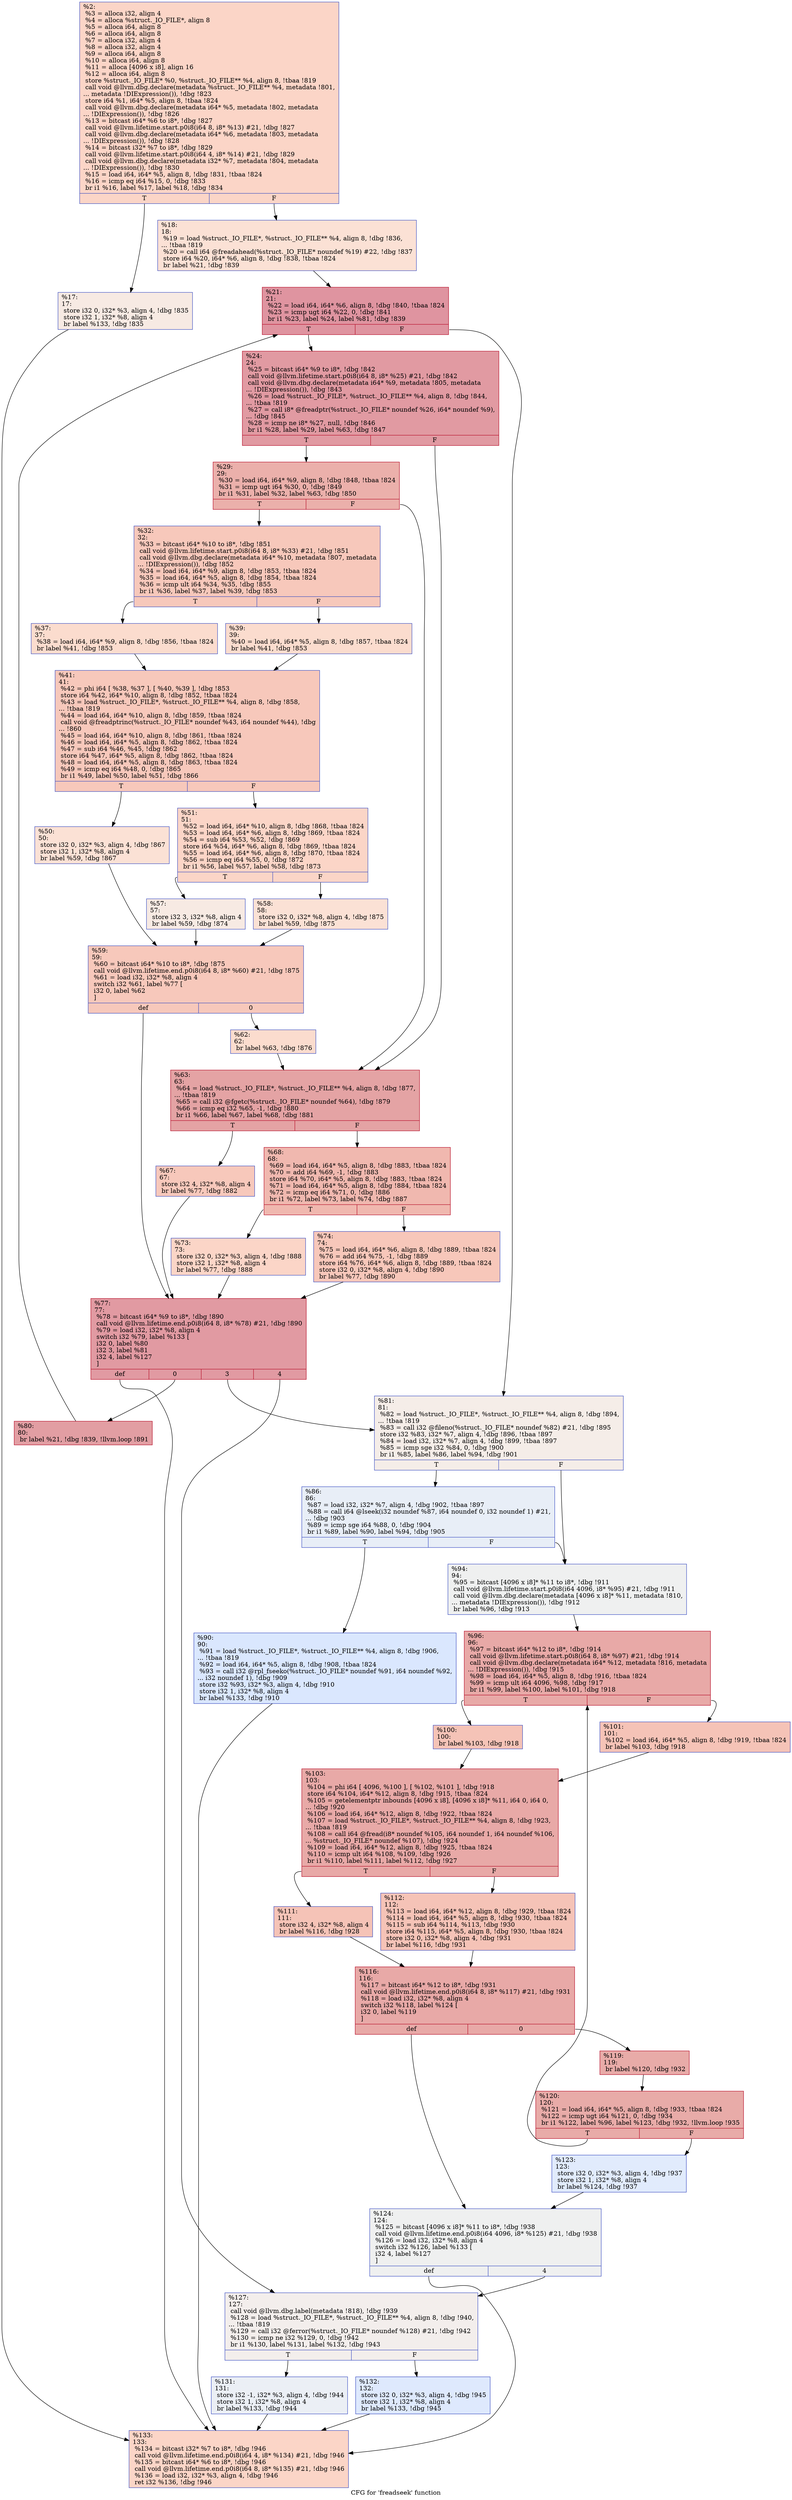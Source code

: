 digraph "CFG for 'freadseek' function" {
	label="CFG for 'freadseek' function";

	Node0x11dd4f0 [shape=record,color="#3d50c3ff", style=filled, fillcolor="#f5a08170",label="{%2:\l  %3 = alloca i32, align 4\l  %4 = alloca %struct._IO_FILE*, align 8\l  %5 = alloca i64, align 8\l  %6 = alloca i64, align 8\l  %7 = alloca i32, align 4\l  %8 = alloca i32, align 4\l  %9 = alloca i64, align 8\l  %10 = alloca i64, align 8\l  %11 = alloca [4096 x i8], align 16\l  %12 = alloca i64, align 8\l  store %struct._IO_FILE* %0, %struct._IO_FILE** %4, align 8, !tbaa !819\l  call void @llvm.dbg.declare(metadata %struct._IO_FILE** %4, metadata !801,\l... metadata !DIExpression()), !dbg !823\l  store i64 %1, i64* %5, align 8, !tbaa !824\l  call void @llvm.dbg.declare(metadata i64* %5, metadata !802, metadata\l... !DIExpression()), !dbg !826\l  %13 = bitcast i64* %6 to i8*, !dbg !827\l  call void @llvm.lifetime.start.p0i8(i64 8, i8* %13) #21, !dbg !827\l  call void @llvm.dbg.declare(metadata i64* %6, metadata !803, metadata\l... !DIExpression()), !dbg !828\l  %14 = bitcast i32* %7 to i8*, !dbg !829\l  call void @llvm.lifetime.start.p0i8(i64 4, i8* %14) #21, !dbg !829\l  call void @llvm.dbg.declare(metadata i32* %7, metadata !804, metadata\l... !DIExpression()), !dbg !830\l  %15 = load i64, i64* %5, align 8, !dbg !831, !tbaa !824\l  %16 = icmp eq i64 %15, 0, !dbg !833\l  br i1 %16, label %17, label %18, !dbg !834\l|{<s0>T|<s1>F}}"];
	Node0x11dd4f0:s0 -> Node0x11e0fd0;
	Node0x11dd4f0:s1 -> Node0x11e1020;
	Node0x11e0fd0 [shape=record,color="#3d50c3ff", style=filled, fillcolor="#eed0c070",label="{%17:\l17:                                               \l  store i32 0, i32* %3, align 4, !dbg !835\l  store i32 1, i32* %8, align 4\l  br label %133, !dbg !835\l}"];
	Node0x11e0fd0 -> Node0x11e1c50;
	Node0x11e1020 [shape=record,color="#3d50c3ff", style=filled, fillcolor="#f7bca170",label="{%18:\l18:                                               \l  %19 = load %struct._IO_FILE*, %struct._IO_FILE** %4, align 8, !dbg !836,\l... !tbaa !819\l  %20 = call i64 @freadahead(%struct._IO_FILE* noundef %19) #22, !dbg !837\l  store i64 %20, i64* %6, align 8, !dbg !838, !tbaa !824\l  br label %21, !dbg !839\l}"];
	Node0x11e1020 -> Node0x11e1070;
	Node0x11e1070 [shape=record,color="#b70d28ff", style=filled, fillcolor="#b70d2870",label="{%21:\l21:                                               \l  %22 = load i64, i64* %6, align 8, !dbg !840, !tbaa !824\l  %23 = icmp ugt i64 %22, 0, !dbg !841\l  br i1 %23, label %24, label %81, !dbg !839\l|{<s0>T|<s1>F}}"];
	Node0x11e1070:s0 -> Node0x11e10c0;
	Node0x11e1070:s1 -> Node0x11e16b0;
	Node0x11e10c0 [shape=record,color="#b70d28ff", style=filled, fillcolor="#bb1b2c70",label="{%24:\l24:                                               \l  %25 = bitcast i64* %9 to i8*, !dbg !842\l  call void @llvm.lifetime.start.p0i8(i64 8, i8* %25) #21, !dbg !842\l  call void @llvm.dbg.declare(metadata i64* %9, metadata !805, metadata\l... !DIExpression()), !dbg !843\l  %26 = load %struct._IO_FILE*, %struct._IO_FILE** %4, align 8, !dbg !844,\l... !tbaa !819\l  %27 = call i8* @freadptr(%struct._IO_FILE* noundef %26, i64* noundef %9),\l... !dbg !845\l  %28 = icmp ne i8* %27, null, !dbg !846\l  br i1 %28, label %29, label %63, !dbg !847\l|{<s0>T|<s1>F}}"];
	Node0x11e10c0:s0 -> Node0x11e1110;
	Node0x11e10c0:s1 -> Node0x11e1480;
	Node0x11e1110 [shape=record,color="#b70d28ff", style=filled, fillcolor="#d24b4070",label="{%29:\l29:                                               \l  %30 = load i64, i64* %9, align 8, !dbg !848, !tbaa !824\l  %31 = icmp ugt i64 %30, 0, !dbg !849\l  br i1 %31, label %32, label %63, !dbg !850\l|{<s0>T|<s1>F}}"];
	Node0x11e1110:s0 -> Node0x11e1160;
	Node0x11e1110:s1 -> Node0x11e1480;
	Node0x11e1160 [shape=record,color="#3d50c3ff", style=filled, fillcolor="#ed836670",label="{%32:\l32:                                               \l  %33 = bitcast i64* %10 to i8*, !dbg !851\l  call void @llvm.lifetime.start.p0i8(i64 8, i8* %33) #21, !dbg !851\l  call void @llvm.dbg.declare(metadata i64* %10, metadata !807, metadata\l... !DIExpression()), !dbg !852\l  %34 = load i64, i64* %9, align 8, !dbg !853, !tbaa !824\l  %35 = load i64, i64* %5, align 8, !dbg !854, !tbaa !824\l  %36 = icmp ult i64 %34, %35, !dbg !855\l  br i1 %36, label %37, label %39, !dbg !853\l|{<s0>T|<s1>F}}"];
	Node0x11e1160:s0 -> Node0x11e11b0;
	Node0x11e1160:s1 -> Node0x11e1200;
	Node0x11e11b0 [shape=record,color="#3d50c3ff", style=filled, fillcolor="#f7af9170",label="{%37:\l37:                                               \l  %38 = load i64, i64* %9, align 8, !dbg !856, !tbaa !824\l  br label %41, !dbg !853\l}"];
	Node0x11e11b0 -> Node0x11e1250;
	Node0x11e1200 [shape=record,color="#3d50c3ff", style=filled, fillcolor="#f7af9170",label="{%39:\l39:                                               \l  %40 = load i64, i64* %5, align 8, !dbg !857, !tbaa !824\l  br label %41, !dbg !853\l}"];
	Node0x11e1200 -> Node0x11e1250;
	Node0x11e1250 [shape=record,color="#3d50c3ff", style=filled, fillcolor="#ed836670",label="{%41:\l41:                                               \l  %42 = phi i64 [ %38, %37 ], [ %40, %39 ], !dbg !853\l  store i64 %42, i64* %10, align 8, !dbg !852, !tbaa !824\l  %43 = load %struct._IO_FILE*, %struct._IO_FILE** %4, align 8, !dbg !858,\l... !tbaa !819\l  %44 = load i64, i64* %10, align 8, !dbg !859, !tbaa !824\l  call void @freadptrinc(%struct._IO_FILE* noundef %43, i64 noundef %44), !dbg\l... !860\l  %45 = load i64, i64* %10, align 8, !dbg !861, !tbaa !824\l  %46 = load i64, i64* %5, align 8, !dbg !862, !tbaa !824\l  %47 = sub i64 %46, %45, !dbg !862\l  store i64 %47, i64* %5, align 8, !dbg !862, !tbaa !824\l  %48 = load i64, i64* %5, align 8, !dbg !863, !tbaa !824\l  %49 = icmp eq i64 %48, 0, !dbg !865\l  br i1 %49, label %50, label %51, !dbg !866\l|{<s0>T|<s1>F}}"];
	Node0x11e1250:s0 -> Node0x11e12a0;
	Node0x11e1250:s1 -> Node0x11e12f0;
	Node0x11e12a0 [shape=record,color="#3d50c3ff", style=filled, fillcolor="#f7bca170",label="{%50:\l50:                                               \l  store i32 0, i32* %3, align 4, !dbg !867\l  store i32 1, i32* %8, align 4\l  br label %59, !dbg !867\l}"];
	Node0x11e12a0 -> Node0x11e13e0;
	Node0x11e12f0 [shape=record,color="#3d50c3ff", style=filled, fillcolor="#f5a08170",label="{%51:\l51:                                               \l  %52 = load i64, i64* %10, align 8, !dbg !868, !tbaa !824\l  %53 = load i64, i64* %6, align 8, !dbg !869, !tbaa !824\l  %54 = sub i64 %53, %52, !dbg !869\l  store i64 %54, i64* %6, align 8, !dbg !869, !tbaa !824\l  %55 = load i64, i64* %6, align 8, !dbg !870, !tbaa !824\l  %56 = icmp eq i64 %55, 0, !dbg !872\l  br i1 %56, label %57, label %58, !dbg !873\l|{<s0>T|<s1>F}}"];
	Node0x11e12f0:s0 -> Node0x11e1340;
	Node0x11e12f0:s1 -> Node0x11e1390;
	Node0x11e1340 [shape=record,color="#3d50c3ff", style=filled, fillcolor="#eed0c070",label="{%57:\l57:                                               \l  store i32 3, i32* %8, align 4\l  br label %59, !dbg !874\l}"];
	Node0x11e1340 -> Node0x11e13e0;
	Node0x11e1390 [shape=record,color="#3d50c3ff", style=filled, fillcolor="#f7bca170",label="{%58:\l58:                                               \l  store i32 0, i32* %8, align 4, !dbg !875\l  br label %59, !dbg !875\l}"];
	Node0x11e1390 -> Node0x11e13e0;
	Node0x11e13e0 [shape=record,color="#3d50c3ff", style=filled, fillcolor="#ed836670",label="{%59:\l59:                                               \l  %60 = bitcast i64* %10 to i8*, !dbg !875\l  call void @llvm.lifetime.end.p0i8(i64 8, i8* %60) #21, !dbg !875\l  %61 = load i32, i32* %8, align 4\l  switch i32 %61, label %77 [\l    i32 0, label %62\l  ]\l|{<s0>def|<s1>0}}"];
	Node0x11e13e0:s0 -> Node0x11e1610;
	Node0x11e13e0:s1 -> Node0x11e1430;
	Node0x11e1430 [shape=record,color="#3d50c3ff", style=filled, fillcolor="#f7af9170",label="{%62:\l62:                                               \l  br label %63, !dbg !876\l}"];
	Node0x11e1430 -> Node0x11e1480;
	Node0x11e1480 [shape=record,color="#b70d28ff", style=filled, fillcolor="#c32e3170",label="{%63:\l63:                                               \l  %64 = load %struct._IO_FILE*, %struct._IO_FILE** %4, align 8, !dbg !877,\l... !tbaa !819\l  %65 = call i32 @fgetc(%struct._IO_FILE* noundef %64), !dbg !879\l  %66 = icmp eq i32 %65, -1, !dbg !880\l  br i1 %66, label %67, label %68, !dbg !881\l|{<s0>T|<s1>F}}"];
	Node0x11e1480:s0 -> Node0x11e14d0;
	Node0x11e1480:s1 -> Node0x11e1520;
	Node0x11e14d0 [shape=record,color="#3d50c3ff", style=filled, fillcolor="#ed836670",label="{%67:\l67:                                               \l  store i32 4, i32* %8, align 4\l  br label %77, !dbg !882\l}"];
	Node0x11e14d0 -> Node0x11e1610;
	Node0x11e1520 [shape=record,color="#b70d28ff", style=filled, fillcolor="#dc5d4a70",label="{%68:\l68:                                               \l  %69 = load i64, i64* %5, align 8, !dbg !883, !tbaa !824\l  %70 = add i64 %69, -1, !dbg !883\l  store i64 %70, i64* %5, align 8, !dbg !883, !tbaa !824\l  %71 = load i64, i64* %5, align 8, !dbg !884, !tbaa !824\l  %72 = icmp eq i64 %71, 0, !dbg !886\l  br i1 %72, label %73, label %74, !dbg !887\l|{<s0>T|<s1>F}}"];
	Node0x11e1520:s0 -> Node0x11e1570;
	Node0x11e1520:s1 -> Node0x11e15c0;
	Node0x11e1570 [shape=record,color="#3d50c3ff", style=filled, fillcolor="#f5a08170",label="{%73:\l73:                                               \l  store i32 0, i32* %3, align 4, !dbg !888\l  store i32 1, i32* %8, align 4\l  br label %77, !dbg !888\l}"];
	Node0x11e1570 -> Node0x11e1610;
	Node0x11e15c0 [shape=record,color="#3d50c3ff", style=filled, fillcolor="#ec7f6370",label="{%74:\l74:                                               \l  %75 = load i64, i64* %6, align 8, !dbg !889, !tbaa !824\l  %76 = add i64 %75, -1, !dbg !889\l  store i64 %76, i64* %6, align 8, !dbg !889, !tbaa !824\l  store i32 0, i32* %8, align 4, !dbg !890\l  br label %77, !dbg !890\l}"];
	Node0x11e15c0 -> Node0x11e1610;
	Node0x11e1610 [shape=record,color="#b70d28ff", style=filled, fillcolor="#bb1b2c70",label="{%77:\l77:                                               \l  %78 = bitcast i64* %9 to i8*, !dbg !890\l  call void @llvm.lifetime.end.p0i8(i64 8, i8* %78) #21, !dbg !890\l  %79 = load i32, i32* %8, align 4\l  switch i32 %79, label %133 [\l    i32 0, label %80\l    i32 3, label %81\l    i32 4, label %127\l  ]\l|{<s0>def|<s1>0|<s2>3|<s3>4}}"];
	Node0x11e1610:s0 -> Node0x11e1c50;
	Node0x11e1610:s1 -> Node0x11e1660;
	Node0x11e1610:s2 -> Node0x11e16b0;
	Node0x11e1610:s3 -> Node0x11e1b60;
	Node0x11e1660 [shape=record,color="#b70d28ff", style=filled, fillcolor="#be242e70",label="{%80:\l80:                                               \l  br label %21, !dbg !839, !llvm.loop !891\l}"];
	Node0x11e1660 -> Node0x11e1070;
	Node0x11e16b0 [shape=record,color="#3d50c3ff", style=filled, fillcolor="#e8d6cc70",label="{%81:\l81:                                               \l  %82 = load %struct._IO_FILE*, %struct._IO_FILE** %4, align 8, !dbg !894,\l... !tbaa !819\l  %83 = call i32 @fileno(%struct._IO_FILE* noundef %82) #21, !dbg !895\l  store i32 %83, i32* %7, align 4, !dbg !896, !tbaa !897\l  %84 = load i32, i32* %7, align 4, !dbg !899, !tbaa !897\l  %85 = icmp sge i32 %84, 0, !dbg !900\l  br i1 %85, label %86, label %94, !dbg !901\l|{<s0>T|<s1>F}}"];
	Node0x11e16b0:s0 -> Node0x11e1700;
	Node0x11e16b0:s1 -> Node0x11e17a0;
	Node0x11e1700 [shape=record,color="#3d50c3ff", style=filled, fillcolor="#cbd8ee70",label="{%86:\l86:                                               \l  %87 = load i32, i32* %7, align 4, !dbg !902, !tbaa !897\l  %88 = call i64 @lseek(i32 noundef %87, i64 noundef 0, i32 noundef 1) #21,\l... !dbg !903\l  %89 = icmp sge i64 %88, 0, !dbg !904\l  br i1 %89, label %90, label %94, !dbg !905\l|{<s0>T|<s1>F}}"];
	Node0x11e1700:s0 -> Node0x11e1750;
	Node0x11e1700:s1 -> Node0x11e17a0;
	Node0x11e1750 [shape=record,color="#3d50c3ff", style=filled, fillcolor="#abc8fd70",label="{%90:\l90:                                               \l  %91 = load %struct._IO_FILE*, %struct._IO_FILE** %4, align 8, !dbg !906,\l... !tbaa !819\l  %92 = load i64, i64* %5, align 8, !dbg !908, !tbaa !824\l  %93 = call i32 @rpl_fseeko(%struct._IO_FILE* noundef %91, i64 noundef %92,\l... i32 noundef 1), !dbg !909\l  store i32 %93, i32* %3, align 4, !dbg !910\l  store i32 1, i32* %8, align 4\l  br label %133, !dbg !910\l}"];
	Node0x11e1750 -> Node0x11e1c50;
	Node0x11e17a0 [shape=record,color="#3d50c3ff", style=filled, fillcolor="#dbdcde70",label="{%94:\l94:                                               \l  %95 = bitcast [4096 x i8]* %11 to i8*, !dbg !911\l  call void @llvm.lifetime.start.p0i8(i64 4096, i8* %95) #21, !dbg !911\l  call void @llvm.dbg.declare(metadata [4096 x i8]* %11, metadata !810,\l... metadata !DIExpression()), !dbg !912\l  br label %96, !dbg !913\l}"];
	Node0x11e17a0 -> Node0x11e17f0;
	Node0x11e17f0 [shape=record,color="#b70d28ff", style=filled, fillcolor="#ca3b3770",label="{%96:\l96:                                               \l  %97 = bitcast i64* %12 to i8*, !dbg !914\l  call void @llvm.lifetime.start.p0i8(i64 8, i8* %97) #21, !dbg !914\l  call void @llvm.dbg.declare(metadata i64* %12, metadata !816, metadata\l... !DIExpression()), !dbg !915\l  %98 = load i64, i64* %5, align 8, !dbg !916, !tbaa !824\l  %99 = icmp ult i64 4096, %98, !dbg !917\l  br i1 %99, label %100, label %101, !dbg !918\l|{<s0>T|<s1>F}}"];
	Node0x11e17f0:s0 -> Node0x11e1840;
	Node0x11e17f0:s1 -> Node0x11e1890;
	Node0x11e1840 [shape=record,color="#3d50c3ff", style=filled, fillcolor="#e8765c70",label="{%100:\l100:                                              \l  br label %103, !dbg !918\l}"];
	Node0x11e1840 -> Node0x11e18e0;
	Node0x11e1890 [shape=record,color="#3d50c3ff", style=filled, fillcolor="#e8765c70",label="{%101:\l101:                                              \l  %102 = load i64, i64* %5, align 8, !dbg !919, !tbaa !824\l  br label %103, !dbg !918\l}"];
	Node0x11e1890 -> Node0x11e18e0;
	Node0x11e18e0 [shape=record,color="#b70d28ff", style=filled, fillcolor="#ca3b3770",label="{%103:\l103:                                              \l  %104 = phi i64 [ 4096, %100 ], [ %102, %101 ], !dbg !918\l  store i64 %104, i64* %12, align 8, !dbg !915, !tbaa !824\l  %105 = getelementptr inbounds [4096 x i8], [4096 x i8]* %11, i64 0, i64 0,\l... !dbg !920\l  %106 = load i64, i64* %12, align 8, !dbg !922, !tbaa !824\l  %107 = load %struct._IO_FILE*, %struct._IO_FILE** %4, align 8, !dbg !923,\l... !tbaa !819\l  %108 = call i64 @fread(i8* noundef %105, i64 noundef 1, i64 noundef %106,\l... %struct._IO_FILE* noundef %107), !dbg !924\l  %109 = load i64, i64* %12, align 8, !dbg !925, !tbaa !824\l  %110 = icmp ult i64 %108, %109, !dbg !926\l  br i1 %110, label %111, label %112, !dbg !927\l|{<s0>T|<s1>F}}"];
	Node0x11e18e0:s0 -> Node0x11e1930;
	Node0x11e18e0:s1 -> Node0x11e1980;
	Node0x11e1930 [shape=record,color="#3d50c3ff", style=filled, fillcolor="#e8765c70",label="{%111:\l111:                                              \l  store i32 4, i32* %8, align 4\l  br label %116, !dbg !928\l}"];
	Node0x11e1930 -> Node0x11e19d0;
	Node0x11e1980 [shape=record,color="#3d50c3ff", style=filled, fillcolor="#e8765c70",label="{%112:\l112:                                              \l  %113 = load i64, i64* %12, align 8, !dbg !929, !tbaa !824\l  %114 = load i64, i64* %5, align 8, !dbg !930, !tbaa !824\l  %115 = sub i64 %114, %113, !dbg !930\l  store i64 %115, i64* %5, align 8, !dbg !930, !tbaa !824\l  store i32 0, i32* %8, align 4, !dbg !931\l  br label %116, !dbg !931\l}"];
	Node0x11e1980 -> Node0x11e19d0;
	Node0x11e19d0 [shape=record,color="#b70d28ff", style=filled, fillcolor="#ca3b3770",label="{%116:\l116:                                              \l  %117 = bitcast i64* %12 to i8*, !dbg !931\l  call void @llvm.lifetime.end.p0i8(i64 8, i8* %117) #21, !dbg !931\l  %118 = load i32, i32* %8, align 4\l  switch i32 %118, label %124 [\l    i32 0, label %119\l  ]\l|{<s0>def|<s1>0}}"];
	Node0x11e19d0:s0 -> Node0x11e1b10;
	Node0x11e19d0:s1 -> Node0x11e1a20;
	Node0x11e1a20 [shape=record,color="#b70d28ff", style=filled, fillcolor="#cc403a70",label="{%119:\l119:                                              \l  br label %120, !dbg !932\l}"];
	Node0x11e1a20 -> Node0x11e1a70;
	Node0x11e1a70 [shape=record,color="#b70d28ff", style=filled, fillcolor="#cc403a70",label="{%120:\l120:                                              \l  %121 = load i64, i64* %5, align 8, !dbg !933, !tbaa !824\l  %122 = icmp ugt i64 %121, 0, !dbg !934\l  br i1 %122, label %96, label %123, !dbg !932, !llvm.loop !935\l|{<s0>T|<s1>F}}"];
	Node0x11e1a70:s0 -> Node0x11e17f0;
	Node0x11e1a70:s1 -> Node0x11e1ac0;
	Node0x11e1ac0 [shape=record,color="#3d50c3ff", style=filled, fillcolor="#bbd1f870",label="{%123:\l123:                                              \l  store i32 0, i32* %3, align 4, !dbg !937\l  store i32 1, i32* %8, align 4\l  br label %124, !dbg !937\l}"];
	Node0x11e1ac0 -> Node0x11e1b10;
	Node0x11e1b10 [shape=record,color="#3d50c3ff", style=filled, fillcolor="#dbdcde70",label="{%124:\l124:                                              \l  %125 = bitcast [4096 x i8]* %11 to i8*, !dbg !938\l  call void @llvm.lifetime.end.p0i8(i64 4096, i8* %125) #21, !dbg !938\l  %126 = load i32, i32* %8, align 4\l  switch i32 %126, label %133 [\l    i32 4, label %127\l  ]\l|{<s0>def|<s1>4}}"];
	Node0x11e1b10:s0 -> Node0x11e1c50;
	Node0x11e1b10:s1 -> Node0x11e1b60;
	Node0x11e1b60 [shape=record,color="#3d50c3ff", style=filled, fillcolor="#e3d9d370",label="{%127:\l127:                                              \l  call void @llvm.dbg.label(metadata !818), !dbg !939\l  %128 = load %struct._IO_FILE*, %struct._IO_FILE** %4, align 8, !dbg !940,\l... !tbaa !819\l  %129 = call i32 @ferror(%struct._IO_FILE* noundef %128) #21, !dbg !942\l  %130 = icmp ne i32 %129, 0, !dbg !942\l  br i1 %130, label %131, label %132, !dbg !943\l|{<s0>T|<s1>F}}"];
	Node0x11e1b60:s0 -> Node0x11e1bb0;
	Node0x11e1b60:s1 -> Node0x11e1c00;
	Node0x11e1bb0 [shape=record,color="#3d50c3ff", style=filled, fillcolor="#d1dae970",label="{%131:\l131:                                              \l  store i32 -1, i32* %3, align 4, !dbg !944\l  store i32 1, i32* %8, align 4\l  br label %133, !dbg !944\l}"];
	Node0x11e1bb0 -> Node0x11e1c50;
	Node0x11e1c00 [shape=record,color="#3d50c3ff", style=filled, fillcolor="#b5cdfa70",label="{%132:\l132:                                              \l  store i32 0, i32* %3, align 4, !dbg !945\l  store i32 1, i32* %8, align 4\l  br label %133, !dbg !945\l}"];
	Node0x11e1c00 -> Node0x11e1c50;
	Node0x11e1c50 [shape=record,color="#3d50c3ff", style=filled, fillcolor="#f5a08170",label="{%133:\l133:                                              \l  %134 = bitcast i32* %7 to i8*, !dbg !946\l  call void @llvm.lifetime.end.p0i8(i64 4, i8* %134) #21, !dbg !946\l  %135 = bitcast i64* %6 to i8*, !dbg !946\l  call void @llvm.lifetime.end.p0i8(i64 8, i8* %135) #21, !dbg !946\l  %136 = load i32, i32* %3, align 4, !dbg !946\l  ret i32 %136, !dbg !946\l}"];
}
